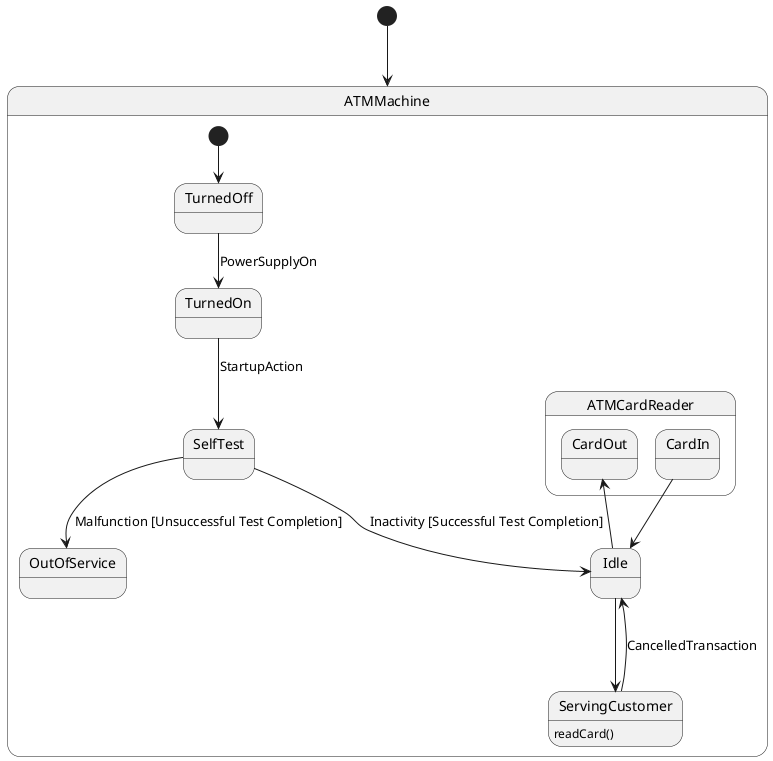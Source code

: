 @startuml

[*]-->ATMMachine

state ATMMachine{
    [*]-->TurnedOff
    TurnedOff-->TurnedOn : PowerSupplyOn
    TurnedOn-->SelfTest : StartupAction
    SelfTest-->Idle : Inactivity [Successful Test Completion]
    SelfTest-->OutOfService : Malfunction [Unsuccessful Test Completion]

    Idle-->ServingCustomer
    ServingCustomer : readCard()
    ServingCustomer--->Idle : CancelledTransaction
    state ATMCardReader{
        CardIn-->Idle
        Idle --> CardOut
    }

}
@enduml
